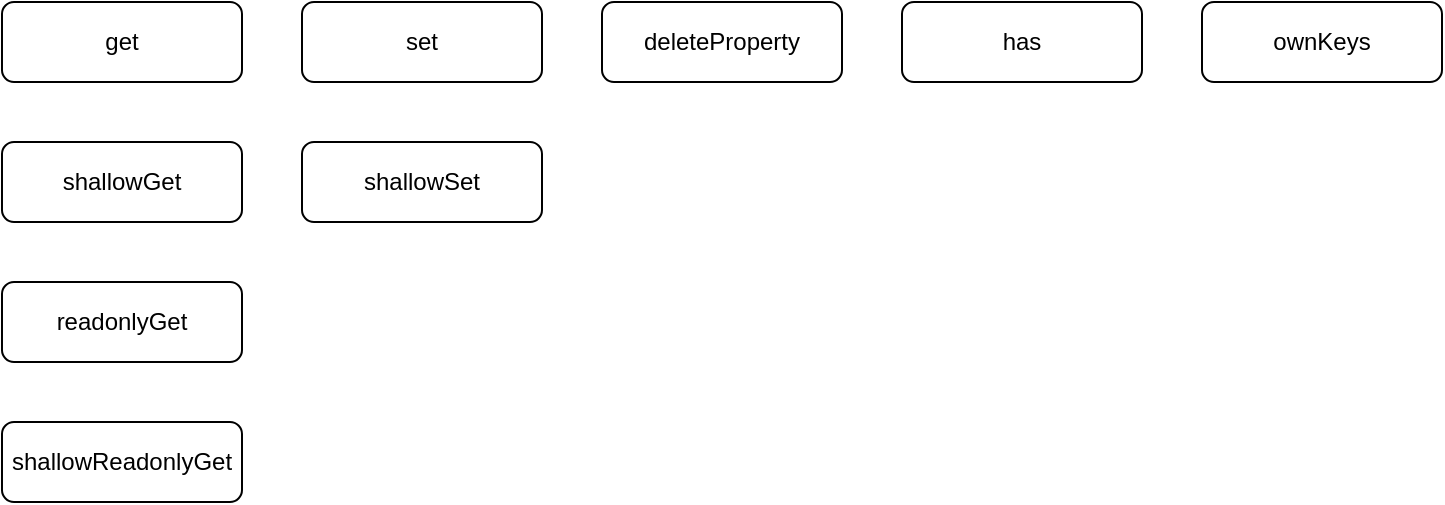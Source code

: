 <mxfile version="13.10.0" type="embed">
    <diagram id="r7nNimf1MjJ2pFUwuSIe" name="第 1 页">
        <mxGraphModel dx="728" dy="382" grid="1" gridSize="10" guides="1" tooltips="1" connect="1" arrows="1" fold="1" page="1" pageScale="1" pageWidth="827" pageHeight="1169" math="0" shadow="0">
            <root>
                <mxCell id="0"/>
                <mxCell id="1" parent="0"/>
                <mxCell id="3" value="get" style="rounded=1;whiteSpace=wrap;fontSize=12;glass=0;strokeWidth=1;shadow=0;" parent="1" vertex="1">
                    <mxGeometry x="30" y="30" width="120" height="40" as="geometry"/>
                </mxCell>
                <mxCell id="4" value="set" style="rounded=1;whiteSpace=wrap;fontSize=12;glass=0;strokeWidth=1;shadow=0;" parent="1" vertex="1">
                    <mxGeometry x="180" y="30" width="120" height="40" as="geometry"/>
                </mxCell>
                <mxCell id="5" value="deleteProperty" style="rounded=1;whiteSpace=wrap;fontSize=12;glass=0;strokeWidth=1;shadow=0;" parent="1" vertex="1">
                    <mxGeometry x="330" y="30" width="120" height="40" as="geometry"/>
                </mxCell>
                <mxCell id="7" value="has" style="rounded=1;whiteSpace=wrap;fontSize=12;glass=0;strokeWidth=1;shadow=0;" parent="1" vertex="1">
                    <mxGeometry x="480" y="30" width="120" height="40" as="geometry"/>
                </mxCell>
                <mxCell id="9" value="ownKeys" style="rounded=1;whiteSpace=wrap;fontSize=12;glass=0;strokeWidth=1;shadow=0;" parent="1" vertex="1">
                    <mxGeometry x="630" y="30" width="120" height="40" as="geometry"/>
                </mxCell>
                <mxCell id="11" value="shallowSet" style="rounded=1;whiteSpace=wrap;fontSize=12;glass=0;strokeWidth=1;shadow=0;" vertex="1" parent="1">
                    <mxGeometry x="180" y="100" width="120" height="40" as="geometry"/>
                </mxCell>
                <mxCell id="12" value="shallowGet" style="rounded=1;whiteSpace=wrap;fontSize=12;glass=0;strokeWidth=1;shadow=0;" vertex="1" parent="1">
                    <mxGeometry x="30" y="100" width="120" height="40" as="geometry"/>
                </mxCell>
                <mxCell id="13" value="readonlyGet" style="rounded=1;whiteSpace=wrap;fontSize=12;glass=0;strokeWidth=1;shadow=0;" vertex="1" parent="1">
                    <mxGeometry x="30" y="170" width="120" height="40" as="geometry"/>
                </mxCell>
                <mxCell id="16" value="shallowReadonlyGet" style="rounded=1;whiteSpace=wrap;fontSize=12;glass=0;strokeWidth=1;shadow=0;" vertex="1" parent="1">
                    <mxGeometry x="30" y="240" width="120" height="40" as="geometry"/>
                </mxCell>
            </root>
        </mxGraphModel>
    </diagram>
</mxfile>